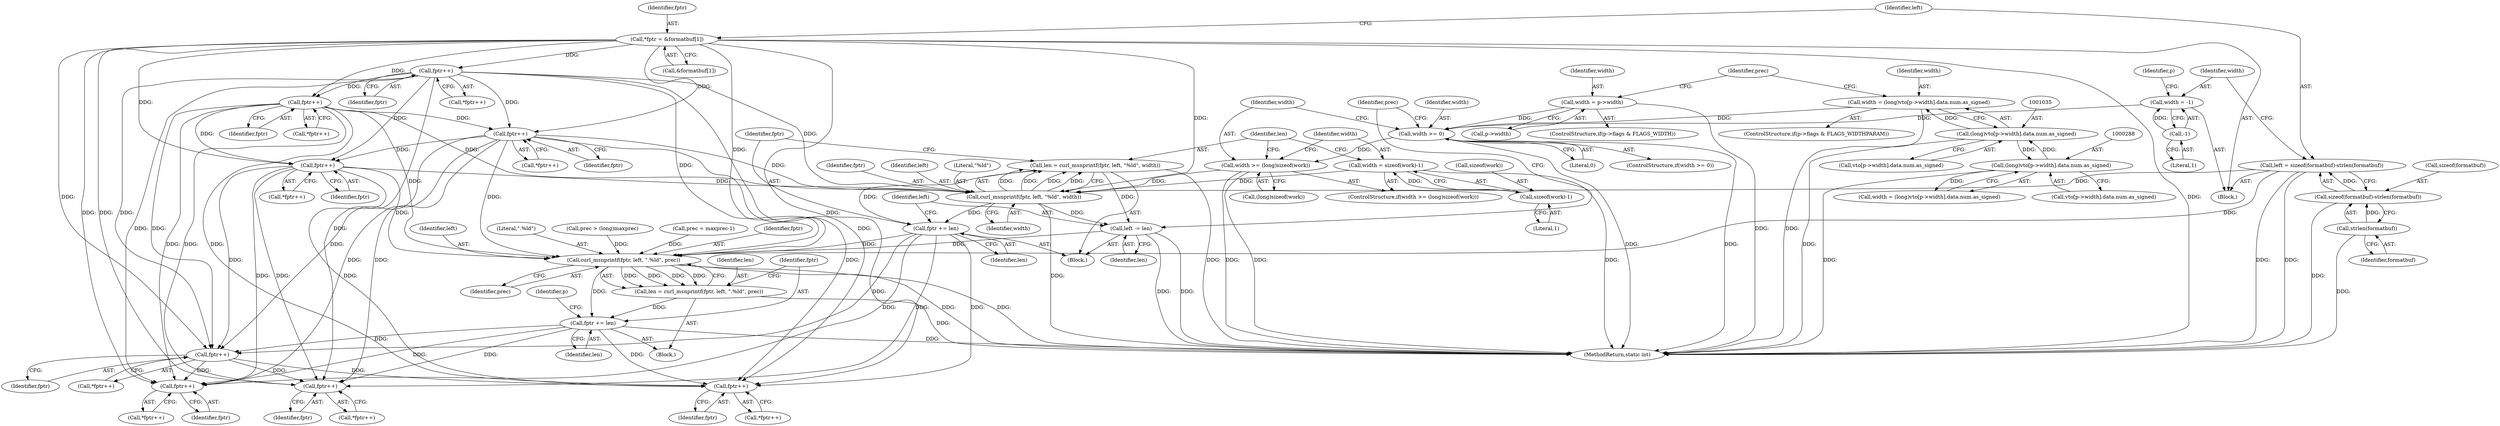 digraph "0_curl_curl-7_51_0-162-g3ab3c16@API" {
"1001150" [label="(Call,len = curl_msnprintf(fptr, left, \"%ld\", width))"];
"1001152" [label="(Call,curl_msnprintf(fptr, left, \"%ld\", width))"];
"1000995" [label="(Call,*fptr = &formatbuf[1])"];
"1001103" [label="(Call,fptr++)"];
"1001092" [label="(Call,fptr++)"];
"1001114" [label="(Call,fptr++)"];
"1001125" [label="(Call,fptr++)"];
"1001002" [label="(Call,left = sizeof(formatbuf)-strlen(formatbuf))"];
"1001004" [label="(Call,sizeof(formatbuf)-strlen(formatbuf))"];
"1001007" [label="(Call,strlen(formatbuf))"];
"1001138" [label="(Call,width >= (long)sizeof(work))"];
"1001133" [label="(Call,width >= 0)"];
"1001020" [label="(Call,width = p->width)"];
"1001032" [label="(Call,width = (long)vto[p->width].data.num.as_signed)"];
"1001034" [label="(Call,(long)vto[p->width].data.num.as_signed)"];
"1000287" [label="(Call,(long)vto[p->width].data.num.as_signed)"];
"1001010" [label="(Call,width = -1)"];
"1001012" [label="(Call,-1)"];
"1001144" [label="(Call,width = sizeof(work)-1)"];
"1001146" [label="(Call,sizeof(work)-1)"];
"1001157" [label="(Call,fptr += len)"];
"1001206" [label="(Call,curl_msnprintf(fptr, left, \".%ld\", prec))"];
"1001204" [label="(Call,len = curl_msnprintf(fptr, left, \".%ld\", prec))"];
"1001211" [label="(Call,fptr += len)"];
"1001222" [label="(Call,fptr++)"];
"1001233" [label="(Call,fptr++)"];
"1001254" [label="(Call,fptr++)"];
"1001269" [label="(Call,fptr++)"];
"1001160" [label="(Call,left -= len)"];
"1001222" [label="(Call,fptr++)"];
"1001234" [label="(Identifier,fptr)"];
"1001013" [label="(Literal,1)"];
"1001017" [label="(Identifier,p)"];
"1001165" [label="(Identifier,prec)"];
"1001103" [label="(Call,fptr++)"];
"1001155" [label="(Literal,\"%ld\")"];
"1001208" [label="(Identifier,left)"];
"1001153" [label="(Identifier,fptr)"];
"1001269" [label="(Call,fptr++)"];
"1001146" [label="(Call,sizeof(work)-1)"];
"1001144" [label="(Call,width = sizeof(work)-1)"];
"1000997" [label="(Call,&formatbuf[1])"];
"1001003" [label="(Identifier,left)"];
"1001149" [label="(Literal,1)"];
"1001268" [label="(Call,*fptr++)"];
"1001147" [label="(Call,sizeof(work))"];
"1001104" [label="(Identifier,fptr)"];
"1001008" [label="(Identifier,formatbuf)"];
"1001014" [label="(ControlStructure,if(p->flags & FLAGS_WIDTH))"];
"1001007" [label="(Call,strlen(formatbuf))"];
"1000996" [label="(Identifier,fptr)"];
"1001210" [label="(Identifier,prec)"];
"1001221" [label="(Call,*fptr++)"];
"1001140" [label="(Call,(long)sizeof(work))"];
"1001255" [label="(Identifier,fptr)"];
"1001102" [label="(Call,*fptr++)"];
"1001010" [label="(Call,width = -1)"];
"1001211" [label="(Call,fptr += len)"];
"1001212" [label="(Identifier,fptr)"];
"1001152" [label="(Call,curl_msnprintf(fptr, left, \"%ld\", width))"];
"1001135" [label="(Literal,0)"];
"1001004" [label="(Call,sizeof(formatbuf)-strlen(formatbuf))"];
"1001021" [label="(Identifier,width)"];
"1001206" [label="(Call,curl_msnprintf(fptr, left, \".%ld\", prec))"];
"1001209" [label="(Literal,\".%ld\")"];
"1001125" [label="(Call,fptr++)"];
"1001217" [label="(Identifier,p)"];
"1001204" [label="(Call,len = curl_msnprintf(fptr, left, \".%ld\", prec))"];
"1001158" [label="(Identifier,fptr)"];
"1001011" [label="(Identifier,width)"];
"1001033" [label="(Identifier,width)"];
"1001159" [label="(Identifier,len)"];
"1001113" [label="(Call,*fptr++)"];
"1001160" [label="(Call,left -= len)"];
"1001162" [label="(Identifier,len)"];
"1000287" [label="(Call,(long)vto[p->width].data.num.as_signed)"];
"1001137" [label="(ControlStructure,if(width >= (long)sizeof(work)))"];
"1001036" [label="(Call,vto[p->width].data.num.as_signed)"];
"1001002" [label="(Call,left = sizeof(formatbuf)-strlen(formatbuf))"];
"1001138" [label="(Call,width >= (long)sizeof(work))"];
"1001124" [label="(Call,*fptr++)"];
"1001223" [label="(Identifier,fptr)"];
"1001194" [label="(Call,prec > (long)maxprec)"];
"1001132" [label="(ControlStructure,if(width >= 0))"];
"1001092" [label="(Call,fptr++)"];
"1000995" [label="(Call,*fptr = &formatbuf[1])"];
"1000285" [label="(Call,width = (long)vto[p->width].data.num.as_signed)"];
"1001151" [label="(Identifier,len)"];
"1001114" [label="(Call,fptr++)"];
"1001232" [label="(Call,*fptr++)"];
"1001199" [label="(Call,prec = maxprec-1)"];
"1001091" [label="(Call,*fptr++)"];
"1001233" [label="(Call,fptr++)"];
"1001154" [label="(Identifier,left)"];
"1001012" [label="(Call,-1)"];
"1001167" [label="(Block,)"];
"1001026" [label="(ControlStructure,if(p->flags & FLAGS_WIDTHPARAM))"];
"1001253" [label="(Call,*fptr++)"];
"1001139" [label="(Identifier,width)"];
"1000989" [label="(Block,)"];
"1001115" [label="(Identifier,fptr)"];
"1001270" [label="(Identifier,fptr)"];
"1001254" [label="(Call,fptr++)"];
"1001022" [label="(Call,p->width)"];
"1001150" [label="(Call,len = curl_msnprintf(fptr, left, \"%ld\", width))"];
"1001156" [label="(Identifier,width)"];
"1000289" [label="(Call,vto[p->width].data.num.as_signed)"];
"1001145" [label="(Identifier,width)"];
"1001205" [label="(Identifier,len)"];
"1001126" [label="(Identifier,fptr)"];
"1001207" [label="(Identifier,fptr)"];
"1001386" [label="(MethodReturn,static int)"];
"1001213" [label="(Identifier,len)"];
"1001048" [label="(Identifier,prec)"];
"1001005" [label="(Call,sizeof(formatbuf))"];
"1001161" [label="(Identifier,left)"];
"1001157" [label="(Call,fptr += len)"];
"1001020" [label="(Call,width = p->width)"];
"1001136" [label="(Block,)"];
"1001034" [label="(Call,(long)vto[p->width].data.num.as_signed)"];
"1001133" [label="(Call,width >= 0)"];
"1001093" [label="(Identifier,fptr)"];
"1001032" [label="(Call,width = (long)vto[p->width].data.num.as_signed)"];
"1001134" [label="(Identifier,width)"];
"1001150" -> "1001136"  [label="AST: "];
"1001150" -> "1001152"  [label="CFG: "];
"1001151" -> "1001150"  [label="AST: "];
"1001152" -> "1001150"  [label="AST: "];
"1001158" -> "1001150"  [label="CFG: "];
"1001150" -> "1001386"  [label="DDG: "];
"1001152" -> "1001150"  [label="DDG: "];
"1001152" -> "1001150"  [label="DDG: "];
"1001152" -> "1001150"  [label="DDG: "];
"1001152" -> "1001150"  [label="DDG: "];
"1001150" -> "1001157"  [label="DDG: "];
"1001150" -> "1001160"  [label="DDG: "];
"1001152" -> "1001156"  [label="CFG: "];
"1001153" -> "1001152"  [label="AST: "];
"1001154" -> "1001152"  [label="AST: "];
"1001155" -> "1001152"  [label="AST: "];
"1001156" -> "1001152"  [label="AST: "];
"1001152" -> "1001386"  [label="DDG: "];
"1000995" -> "1001152"  [label="DDG: "];
"1001103" -> "1001152"  [label="DDG: "];
"1001114" -> "1001152"  [label="DDG: "];
"1001125" -> "1001152"  [label="DDG: "];
"1001092" -> "1001152"  [label="DDG: "];
"1001002" -> "1001152"  [label="DDG: "];
"1001138" -> "1001152"  [label="DDG: "];
"1001144" -> "1001152"  [label="DDG: "];
"1001152" -> "1001157"  [label="DDG: "];
"1001152" -> "1001160"  [label="DDG: "];
"1000995" -> "1000989"  [label="AST: "];
"1000995" -> "1000997"  [label="CFG: "];
"1000996" -> "1000995"  [label="AST: "];
"1000997" -> "1000995"  [label="AST: "];
"1001003" -> "1000995"  [label="CFG: "];
"1000995" -> "1001386"  [label="DDG: "];
"1000995" -> "1001092"  [label="DDG: "];
"1000995" -> "1001103"  [label="DDG: "];
"1000995" -> "1001114"  [label="DDG: "];
"1000995" -> "1001125"  [label="DDG: "];
"1000995" -> "1001206"  [label="DDG: "];
"1000995" -> "1001222"  [label="DDG: "];
"1000995" -> "1001233"  [label="DDG: "];
"1000995" -> "1001254"  [label="DDG: "];
"1000995" -> "1001269"  [label="DDG: "];
"1001103" -> "1001102"  [label="AST: "];
"1001103" -> "1001104"  [label="CFG: "];
"1001104" -> "1001103"  [label="AST: "];
"1001102" -> "1001103"  [label="CFG: "];
"1001092" -> "1001103"  [label="DDG: "];
"1001103" -> "1001114"  [label="DDG: "];
"1001103" -> "1001125"  [label="DDG: "];
"1001103" -> "1001206"  [label="DDG: "];
"1001103" -> "1001222"  [label="DDG: "];
"1001103" -> "1001233"  [label="DDG: "];
"1001103" -> "1001254"  [label="DDG: "];
"1001103" -> "1001269"  [label="DDG: "];
"1001092" -> "1001091"  [label="AST: "];
"1001092" -> "1001093"  [label="CFG: "];
"1001093" -> "1001092"  [label="AST: "];
"1001091" -> "1001092"  [label="CFG: "];
"1001092" -> "1001114"  [label="DDG: "];
"1001092" -> "1001125"  [label="DDG: "];
"1001092" -> "1001206"  [label="DDG: "];
"1001092" -> "1001222"  [label="DDG: "];
"1001092" -> "1001233"  [label="DDG: "];
"1001092" -> "1001254"  [label="DDG: "];
"1001092" -> "1001269"  [label="DDG: "];
"1001114" -> "1001113"  [label="AST: "];
"1001114" -> "1001115"  [label="CFG: "];
"1001115" -> "1001114"  [label="AST: "];
"1001113" -> "1001114"  [label="CFG: "];
"1001114" -> "1001125"  [label="DDG: "];
"1001114" -> "1001206"  [label="DDG: "];
"1001114" -> "1001222"  [label="DDG: "];
"1001114" -> "1001233"  [label="DDG: "];
"1001114" -> "1001254"  [label="DDG: "];
"1001114" -> "1001269"  [label="DDG: "];
"1001125" -> "1001124"  [label="AST: "];
"1001125" -> "1001126"  [label="CFG: "];
"1001126" -> "1001125"  [label="AST: "];
"1001124" -> "1001125"  [label="CFG: "];
"1001125" -> "1001206"  [label="DDG: "];
"1001125" -> "1001222"  [label="DDG: "];
"1001125" -> "1001233"  [label="DDG: "];
"1001125" -> "1001254"  [label="DDG: "];
"1001125" -> "1001269"  [label="DDG: "];
"1001002" -> "1000989"  [label="AST: "];
"1001002" -> "1001004"  [label="CFG: "];
"1001003" -> "1001002"  [label="AST: "];
"1001004" -> "1001002"  [label="AST: "];
"1001011" -> "1001002"  [label="CFG: "];
"1001002" -> "1001386"  [label="DDG: "];
"1001002" -> "1001386"  [label="DDG: "];
"1001004" -> "1001002"  [label="DDG: "];
"1001002" -> "1001206"  [label="DDG: "];
"1001004" -> "1001007"  [label="CFG: "];
"1001005" -> "1001004"  [label="AST: "];
"1001007" -> "1001004"  [label="AST: "];
"1001004" -> "1001386"  [label="DDG: "];
"1001007" -> "1001004"  [label="DDG: "];
"1001007" -> "1001008"  [label="CFG: "];
"1001008" -> "1001007"  [label="AST: "];
"1001007" -> "1001386"  [label="DDG: "];
"1001138" -> "1001137"  [label="AST: "];
"1001138" -> "1001140"  [label="CFG: "];
"1001139" -> "1001138"  [label="AST: "];
"1001140" -> "1001138"  [label="AST: "];
"1001145" -> "1001138"  [label="CFG: "];
"1001151" -> "1001138"  [label="CFG: "];
"1001138" -> "1001386"  [label="DDG: "];
"1001138" -> "1001386"  [label="DDG: "];
"1001133" -> "1001138"  [label="DDG: "];
"1001133" -> "1001132"  [label="AST: "];
"1001133" -> "1001135"  [label="CFG: "];
"1001134" -> "1001133"  [label="AST: "];
"1001135" -> "1001133"  [label="AST: "];
"1001139" -> "1001133"  [label="CFG: "];
"1001165" -> "1001133"  [label="CFG: "];
"1001133" -> "1001386"  [label="DDG: "];
"1001133" -> "1001386"  [label="DDG: "];
"1001020" -> "1001133"  [label="DDG: "];
"1001032" -> "1001133"  [label="DDG: "];
"1001010" -> "1001133"  [label="DDG: "];
"1001020" -> "1001014"  [label="AST: "];
"1001020" -> "1001022"  [label="CFG: "];
"1001021" -> "1001020"  [label="AST: "];
"1001022" -> "1001020"  [label="AST: "];
"1001048" -> "1001020"  [label="CFG: "];
"1001020" -> "1001386"  [label="DDG: "];
"1001032" -> "1001026"  [label="AST: "];
"1001032" -> "1001034"  [label="CFG: "];
"1001033" -> "1001032"  [label="AST: "];
"1001034" -> "1001032"  [label="AST: "];
"1001048" -> "1001032"  [label="CFG: "];
"1001032" -> "1001386"  [label="DDG: "];
"1001034" -> "1001032"  [label="DDG: "];
"1001034" -> "1001036"  [label="CFG: "];
"1001035" -> "1001034"  [label="AST: "];
"1001036" -> "1001034"  [label="AST: "];
"1001034" -> "1001386"  [label="DDG: "];
"1001034" -> "1000287"  [label="DDG: "];
"1000287" -> "1001034"  [label="DDG: "];
"1000287" -> "1000285"  [label="AST: "];
"1000287" -> "1000289"  [label="CFG: "];
"1000288" -> "1000287"  [label="AST: "];
"1000289" -> "1000287"  [label="AST: "];
"1000285" -> "1000287"  [label="CFG: "];
"1000287" -> "1001386"  [label="DDG: "];
"1000287" -> "1000285"  [label="DDG: "];
"1001010" -> "1000989"  [label="AST: "];
"1001010" -> "1001012"  [label="CFG: "];
"1001011" -> "1001010"  [label="AST: "];
"1001012" -> "1001010"  [label="AST: "];
"1001017" -> "1001010"  [label="CFG: "];
"1001012" -> "1001010"  [label="DDG: "];
"1001012" -> "1001013"  [label="CFG: "];
"1001013" -> "1001012"  [label="AST: "];
"1001144" -> "1001137"  [label="AST: "];
"1001144" -> "1001146"  [label="CFG: "];
"1001145" -> "1001144"  [label="AST: "];
"1001146" -> "1001144"  [label="AST: "];
"1001151" -> "1001144"  [label="CFG: "];
"1001144" -> "1001386"  [label="DDG: "];
"1001146" -> "1001144"  [label="DDG: "];
"1001146" -> "1001149"  [label="CFG: "];
"1001147" -> "1001146"  [label="AST: "];
"1001149" -> "1001146"  [label="AST: "];
"1001157" -> "1001136"  [label="AST: "];
"1001157" -> "1001159"  [label="CFG: "];
"1001158" -> "1001157"  [label="AST: "];
"1001159" -> "1001157"  [label="AST: "];
"1001161" -> "1001157"  [label="CFG: "];
"1001157" -> "1001206"  [label="DDG: "];
"1001157" -> "1001222"  [label="DDG: "];
"1001157" -> "1001233"  [label="DDG: "];
"1001157" -> "1001254"  [label="DDG: "];
"1001157" -> "1001269"  [label="DDG: "];
"1001206" -> "1001204"  [label="AST: "];
"1001206" -> "1001210"  [label="CFG: "];
"1001207" -> "1001206"  [label="AST: "];
"1001208" -> "1001206"  [label="AST: "];
"1001209" -> "1001206"  [label="AST: "];
"1001210" -> "1001206"  [label="AST: "];
"1001204" -> "1001206"  [label="CFG: "];
"1001206" -> "1001386"  [label="DDG: "];
"1001206" -> "1001386"  [label="DDG: "];
"1001206" -> "1001204"  [label="DDG: "];
"1001206" -> "1001204"  [label="DDG: "];
"1001206" -> "1001204"  [label="DDG: "];
"1001206" -> "1001204"  [label="DDG: "];
"1001160" -> "1001206"  [label="DDG: "];
"1001199" -> "1001206"  [label="DDG: "];
"1001194" -> "1001206"  [label="DDG: "];
"1001206" -> "1001211"  [label="DDG: "];
"1001204" -> "1001167"  [label="AST: "];
"1001205" -> "1001204"  [label="AST: "];
"1001212" -> "1001204"  [label="CFG: "];
"1001204" -> "1001386"  [label="DDG: "];
"1001204" -> "1001211"  [label="DDG: "];
"1001211" -> "1001167"  [label="AST: "];
"1001211" -> "1001213"  [label="CFG: "];
"1001212" -> "1001211"  [label="AST: "];
"1001213" -> "1001211"  [label="AST: "];
"1001217" -> "1001211"  [label="CFG: "];
"1001211" -> "1001386"  [label="DDG: "];
"1001211" -> "1001222"  [label="DDG: "];
"1001211" -> "1001233"  [label="DDG: "];
"1001211" -> "1001254"  [label="DDG: "];
"1001211" -> "1001269"  [label="DDG: "];
"1001222" -> "1001221"  [label="AST: "];
"1001222" -> "1001223"  [label="CFG: "];
"1001223" -> "1001222"  [label="AST: "];
"1001221" -> "1001222"  [label="CFG: "];
"1001222" -> "1001233"  [label="DDG: "];
"1001222" -> "1001254"  [label="DDG: "];
"1001222" -> "1001269"  [label="DDG: "];
"1001233" -> "1001232"  [label="AST: "];
"1001233" -> "1001234"  [label="CFG: "];
"1001234" -> "1001233"  [label="AST: "];
"1001232" -> "1001233"  [label="CFG: "];
"1001254" -> "1001253"  [label="AST: "];
"1001254" -> "1001255"  [label="CFG: "];
"1001255" -> "1001254"  [label="AST: "];
"1001253" -> "1001254"  [label="CFG: "];
"1001269" -> "1001268"  [label="AST: "];
"1001269" -> "1001270"  [label="CFG: "];
"1001270" -> "1001269"  [label="AST: "];
"1001268" -> "1001269"  [label="CFG: "];
"1001160" -> "1001136"  [label="AST: "];
"1001160" -> "1001162"  [label="CFG: "];
"1001161" -> "1001160"  [label="AST: "];
"1001162" -> "1001160"  [label="AST: "];
"1001165" -> "1001160"  [label="CFG: "];
"1001160" -> "1001386"  [label="DDG: "];
"1001160" -> "1001386"  [label="DDG: "];
}
